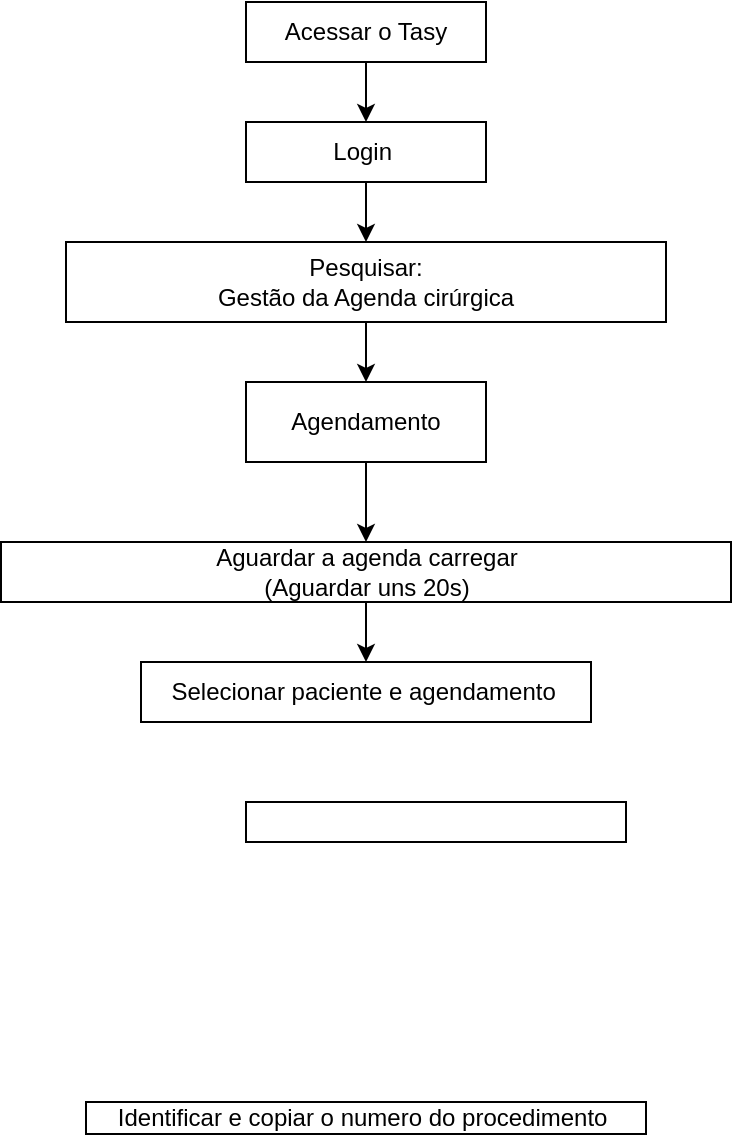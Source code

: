 <mxfile version="22.1.4" type="github">
  <diagram name="Página-1" id="98F8Bqws3NplWQQUT8ay">
    <mxGraphModel dx="724" dy="384" grid="1" gridSize="10" guides="1" tooltips="1" connect="1" arrows="1" fold="1" page="1" pageScale="1" pageWidth="827" pageHeight="1169" math="0" shadow="0">
      <root>
        <mxCell id="0" />
        <mxCell id="1" parent="0" />
        <mxCell id="3RZU9Y68WuM82LzgWgzz-3" style="edgeStyle=orthogonalEdgeStyle;rounded=0;orthogonalLoop=1;jettySize=auto;html=1;exitX=0.5;exitY=1;exitDx=0;exitDy=0;" edge="1" parent="1" source="3RZU9Y68WuM82LzgWgzz-1" target="3RZU9Y68WuM82LzgWgzz-2">
          <mxGeometry relative="1" as="geometry" />
        </mxCell>
        <mxCell id="3RZU9Y68WuM82LzgWgzz-1" value="Acessar o Tasy" style="rounded=0;whiteSpace=wrap;html=1;" vertex="1" parent="1">
          <mxGeometry x="330" y="140" width="120" height="30" as="geometry" />
        </mxCell>
        <mxCell id="3RZU9Y68WuM82LzgWgzz-5" value="" style="edgeStyle=orthogonalEdgeStyle;rounded=0;orthogonalLoop=1;jettySize=auto;html=1;" edge="1" parent="1" source="3RZU9Y68WuM82LzgWgzz-2" target="3RZU9Y68WuM82LzgWgzz-4">
          <mxGeometry relative="1" as="geometry" />
        </mxCell>
        <mxCell id="3RZU9Y68WuM82LzgWgzz-2" value="Login&amp;nbsp;" style="rounded=0;whiteSpace=wrap;html=1;" vertex="1" parent="1">
          <mxGeometry x="330" y="200" width="120" height="30" as="geometry" />
        </mxCell>
        <mxCell id="3RZU9Y68WuM82LzgWgzz-7" style="edgeStyle=orthogonalEdgeStyle;rounded=0;orthogonalLoop=1;jettySize=auto;html=1;exitX=0.5;exitY=1;exitDx=0;exitDy=0;" edge="1" parent="1" source="3RZU9Y68WuM82LzgWgzz-4" target="3RZU9Y68WuM82LzgWgzz-6">
          <mxGeometry relative="1" as="geometry" />
        </mxCell>
        <mxCell id="3RZU9Y68WuM82LzgWgzz-4" value="Pesquisar:&lt;br&gt;Gestão da Agenda cirúrgica" style="rounded=0;whiteSpace=wrap;html=1;" vertex="1" parent="1">
          <mxGeometry x="240" y="260" width="300" height="40" as="geometry" />
        </mxCell>
        <mxCell id="3RZU9Y68WuM82LzgWgzz-9" style="edgeStyle=orthogonalEdgeStyle;rounded=0;orthogonalLoop=1;jettySize=auto;html=1;exitX=0.5;exitY=1;exitDx=0;exitDy=0;" edge="1" parent="1" source="3RZU9Y68WuM82LzgWgzz-6" target="3RZU9Y68WuM82LzgWgzz-8">
          <mxGeometry relative="1" as="geometry" />
        </mxCell>
        <mxCell id="3RZU9Y68WuM82LzgWgzz-6" value="Agendamento" style="rounded=0;whiteSpace=wrap;html=1;" vertex="1" parent="1">
          <mxGeometry x="330" y="330" width="120" height="40" as="geometry" />
        </mxCell>
        <mxCell id="3RZU9Y68WuM82LzgWgzz-15" value="" style="edgeStyle=orthogonalEdgeStyle;rounded=0;orthogonalLoop=1;jettySize=auto;html=1;" edge="1" parent="1" source="3RZU9Y68WuM82LzgWgzz-8" target="3RZU9Y68WuM82LzgWgzz-10">
          <mxGeometry relative="1" as="geometry" />
        </mxCell>
        <mxCell id="3RZU9Y68WuM82LzgWgzz-8" value="Aguardar a agenda carregar&lt;br&gt;(Aguardar uns 20s)" style="rounded=0;whiteSpace=wrap;html=1;" vertex="1" parent="1">
          <mxGeometry x="207.5" y="410" width="365" height="30" as="geometry" />
        </mxCell>
        <mxCell id="3RZU9Y68WuM82LzgWgzz-10" value="Selecionar paciente e agendamento&amp;nbsp;" style="rounded=0;whiteSpace=wrap;html=1;" vertex="1" parent="1">
          <mxGeometry x="277.5" y="470" width="225" height="30" as="geometry" />
        </mxCell>
        <mxCell id="3RZU9Y68WuM82LzgWgzz-12" value="Identificar e copiar o numero do procedimento&amp;nbsp;" style="rounded=0;whiteSpace=wrap;html=1;" vertex="1" parent="1">
          <mxGeometry x="250" y="690" width="280" height="16" as="geometry" />
        </mxCell>
        <mxCell id="3RZU9Y68WuM82LzgWgzz-16" value="" style="rounded=0;whiteSpace=wrap;html=1;" vertex="1" parent="1">
          <mxGeometry x="330" y="540" width="190" height="20" as="geometry" />
        </mxCell>
      </root>
    </mxGraphModel>
  </diagram>
</mxfile>
